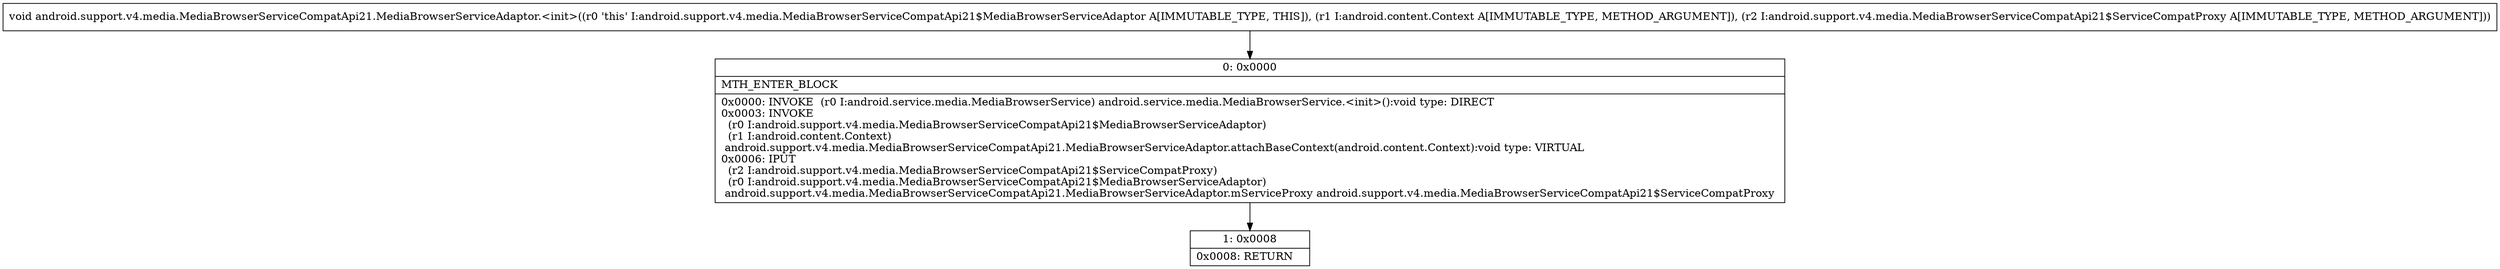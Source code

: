 digraph "CFG forandroid.support.v4.media.MediaBrowserServiceCompatApi21.MediaBrowserServiceAdaptor.\<init\>(Landroid\/content\/Context;Landroid\/support\/v4\/media\/MediaBrowserServiceCompatApi21$ServiceCompatProxy;)V" {
Node_0 [shape=record,label="{0\:\ 0x0000|MTH_ENTER_BLOCK\l|0x0000: INVOKE  (r0 I:android.service.media.MediaBrowserService) android.service.media.MediaBrowserService.\<init\>():void type: DIRECT \l0x0003: INVOKE  \l  (r0 I:android.support.v4.media.MediaBrowserServiceCompatApi21$MediaBrowserServiceAdaptor)\l  (r1 I:android.content.Context)\l android.support.v4.media.MediaBrowserServiceCompatApi21.MediaBrowserServiceAdaptor.attachBaseContext(android.content.Context):void type: VIRTUAL \l0x0006: IPUT  \l  (r2 I:android.support.v4.media.MediaBrowserServiceCompatApi21$ServiceCompatProxy)\l  (r0 I:android.support.v4.media.MediaBrowserServiceCompatApi21$MediaBrowserServiceAdaptor)\l android.support.v4.media.MediaBrowserServiceCompatApi21.MediaBrowserServiceAdaptor.mServiceProxy android.support.v4.media.MediaBrowserServiceCompatApi21$ServiceCompatProxy \l}"];
Node_1 [shape=record,label="{1\:\ 0x0008|0x0008: RETURN   \l}"];
MethodNode[shape=record,label="{void android.support.v4.media.MediaBrowserServiceCompatApi21.MediaBrowserServiceAdaptor.\<init\>((r0 'this' I:android.support.v4.media.MediaBrowserServiceCompatApi21$MediaBrowserServiceAdaptor A[IMMUTABLE_TYPE, THIS]), (r1 I:android.content.Context A[IMMUTABLE_TYPE, METHOD_ARGUMENT]), (r2 I:android.support.v4.media.MediaBrowserServiceCompatApi21$ServiceCompatProxy A[IMMUTABLE_TYPE, METHOD_ARGUMENT])) }"];
MethodNode -> Node_0;
Node_0 -> Node_1;
}

